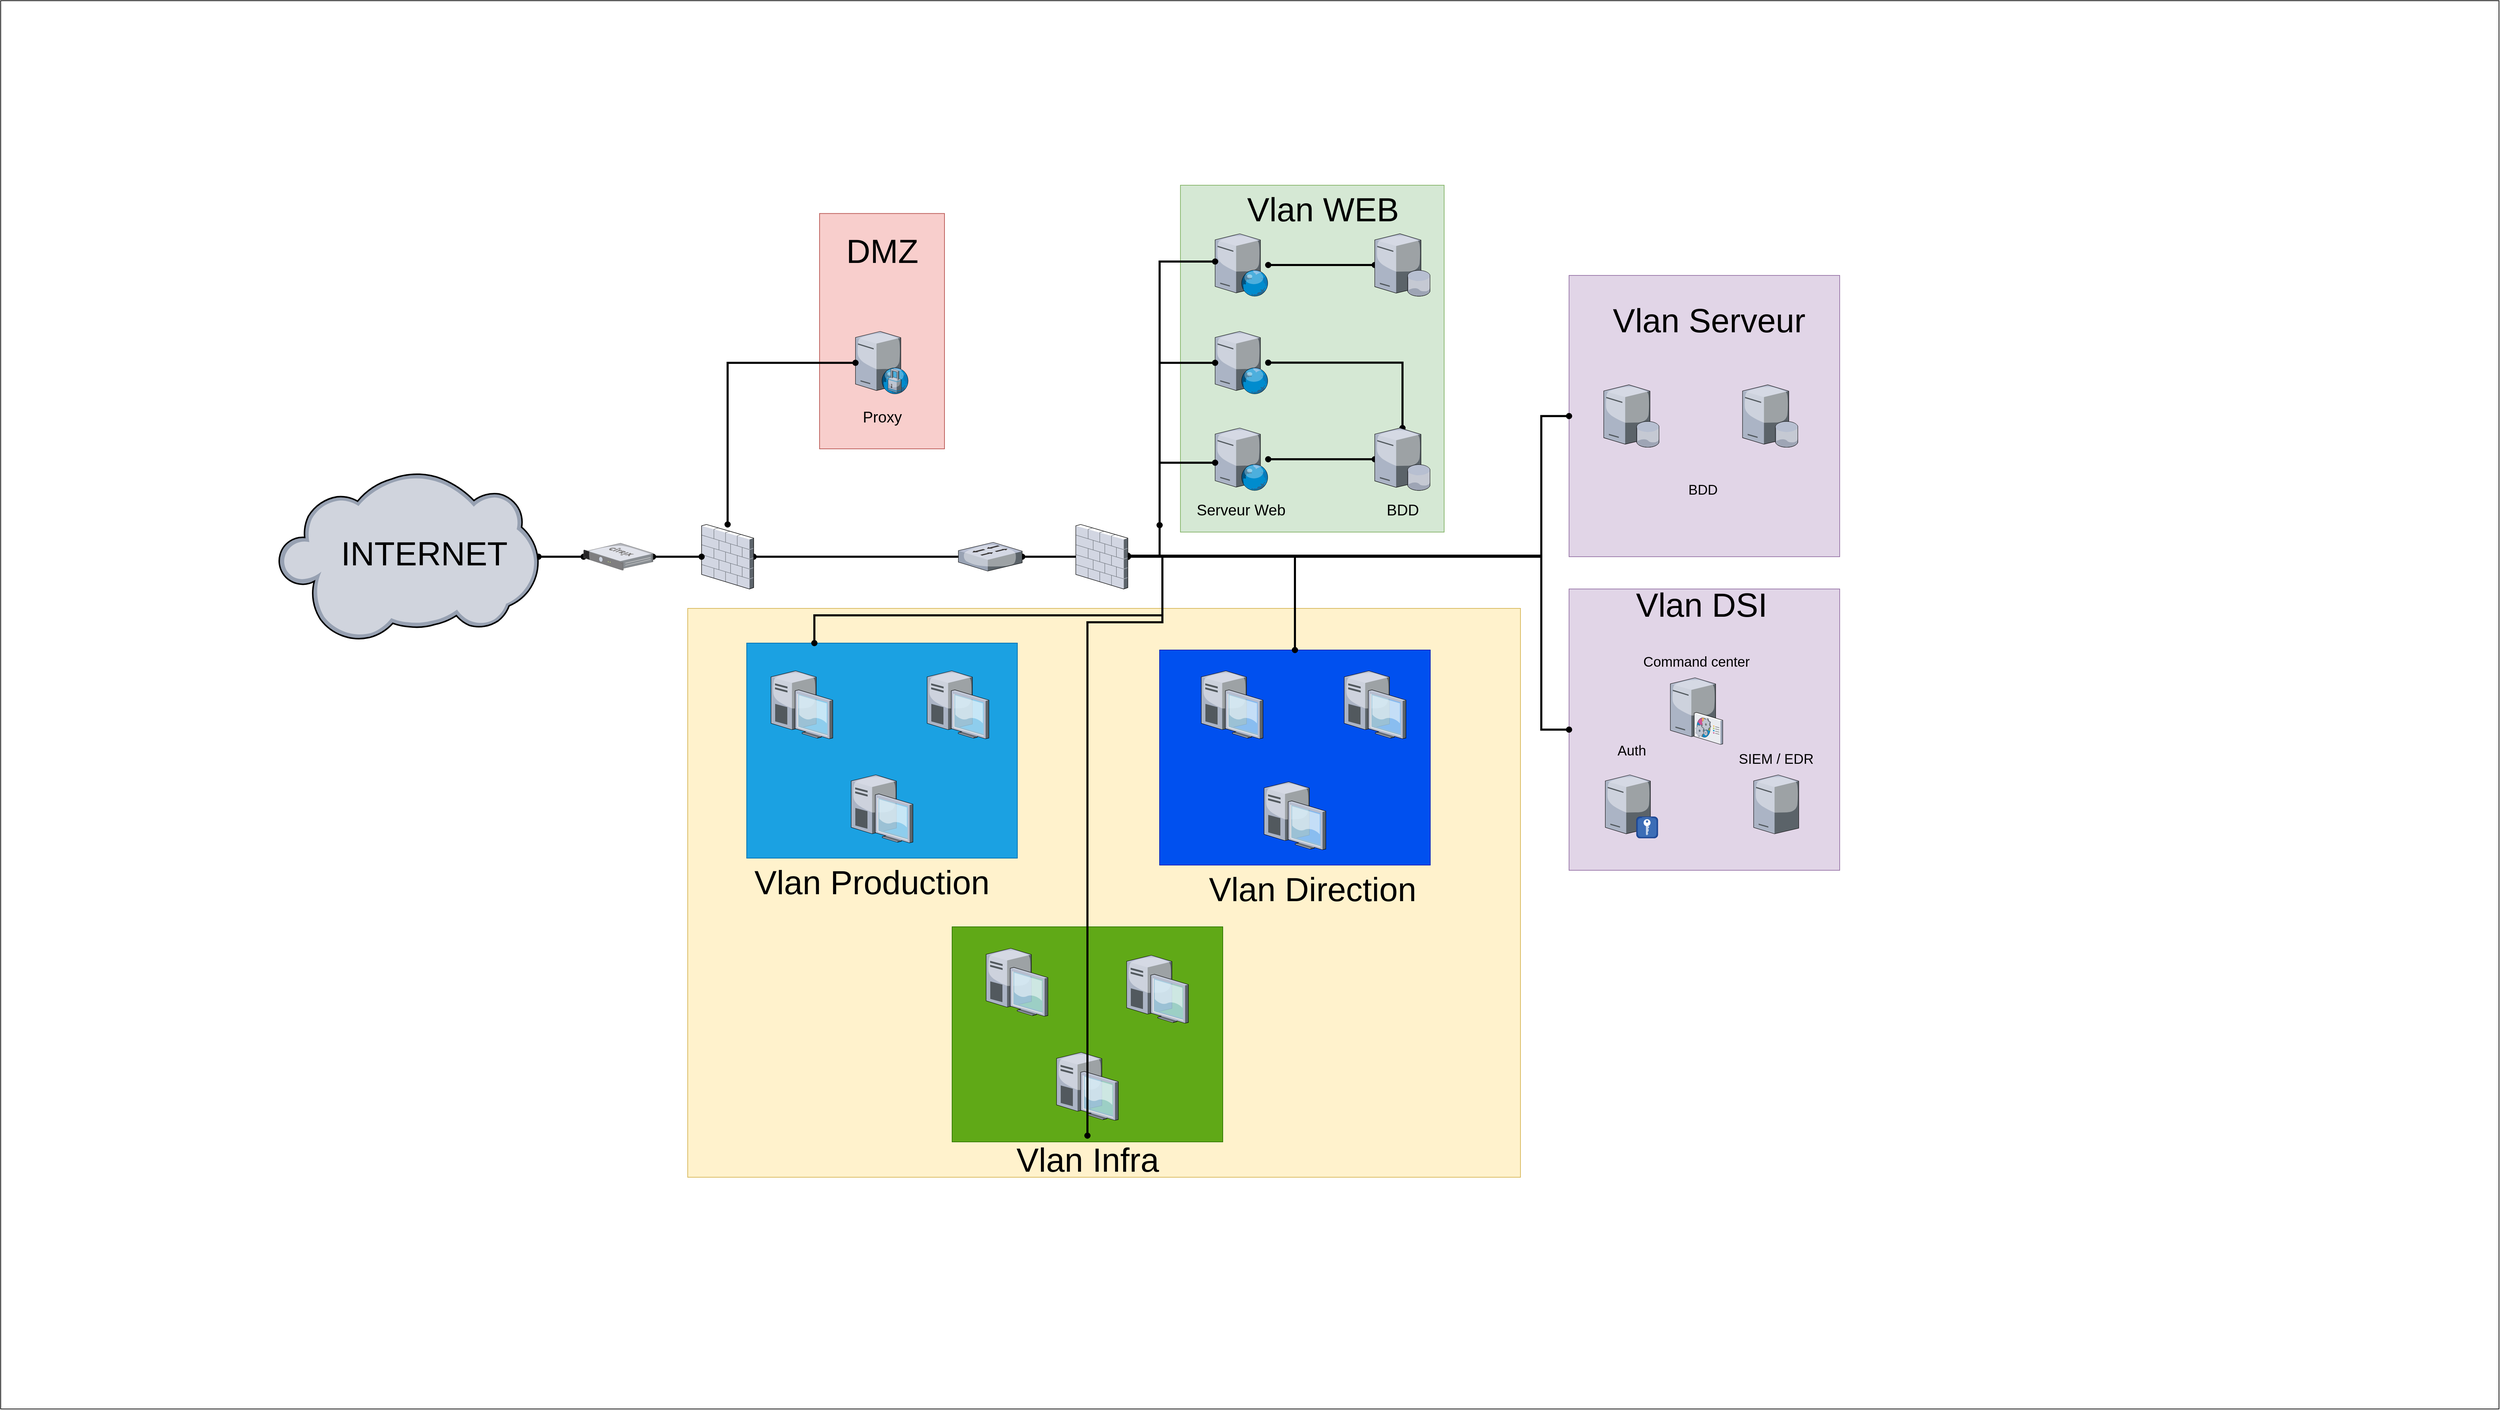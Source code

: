 <mxfile version="27.1.4">
  <diagram name="Page-1" id="e3a06f82-3646-2815-327d-82caf3d4e204">
    <mxGraphModel dx="4897.5" dy="2983" grid="1" gridSize="10" guides="1" tooltips="1" connect="1" arrows="1" fold="1" page="1" pageScale="1.5" pageWidth="1169" pageHeight="826" background="none" math="0" shadow="0">
      <root>
        <mxCell id="0" style=";html=1;" />
        <mxCell id="1" style=";html=1;" parent="0" />
        <mxCell id="G7mKwoqyibiptU6a-YLv-89" value="" style="rounded=0;whiteSpace=wrap;html=1;" parent="1" vertex="1">
          <mxGeometry x="-710" y="-96" width="3600" height="2030" as="geometry" />
        </mxCell>
        <mxCell id="MnIyceNtv9o4QYr7KaTe-1" value="" style="rounded=0;whiteSpace=wrap;html=1;fillColor=#e1d5e7;strokeColor=#9673a6;" parent="1" vertex="1">
          <mxGeometry x="1550" y="752" width="390" height="405.5" as="geometry" />
        </mxCell>
        <mxCell id="G7mKwoqyibiptU6a-YLv-54" value="" style="rounded=0;whiteSpace=wrap;html=1;fillColor=#fff2cc;strokeColor=#d6b656;" parent="1" vertex="1">
          <mxGeometry x="280" y="780" width="1200" height="820" as="geometry" />
        </mxCell>
        <mxCell id="G7mKwoqyibiptU6a-YLv-22" value="" style="rounded=0;whiteSpace=wrap;html=1;fillColor=#d5e8d4;strokeColor=#82b366;" parent="1" vertex="1">
          <mxGeometry x="990" y="170" width="380" height="500" as="geometry" />
        </mxCell>
        <mxCell id="G7mKwoqyibiptU6a-YLv-2" value="" style="rounded=0;whiteSpace=wrap;html=1;fillColor=#f8cecc;strokeColor=#b85450;" parent="1" vertex="1">
          <mxGeometry x="470" y="210.75" width="180" height="339.25" as="geometry" />
        </mxCell>
        <mxCell id="G7mKwoqyibiptU6a-YLv-3" value="DMZ" style="text;html=1;align=center;verticalAlign=middle;resizable=0;points=[];autosize=1;strokeColor=none;fillColor=none;fontSize=48;" parent="1" vertex="1">
          <mxGeometry x="495" y="230" width="130" height="70" as="geometry" />
        </mxCell>
        <mxCell id="G7mKwoqyibiptU6a-YLv-5" value="" style="verticalLabelPosition=bottom;sketch=0;aspect=fixed;html=1;verticalAlign=top;strokeColor=none;align=center;outlineConnect=0;shape=mxgraph.citrix.proxy_server;" parent="1" vertex="1">
          <mxGeometry x="521.75" y="380.75" width="76.5" height="90" as="geometry" />
        </mxCell>
        <mxCell id="G7mKwoqyibiptU6a-YLv-19" style="edgeStyle=orthogonalEdgeStyle;rounded=0;orthogonalLoop=1;jettySize=auto;html=1;strokeWidth=3;startArrow=oval;startFill=1;endArrow=oval;endFill=1;" parent="1" source="G7mKwoqyibiptU6a-YLv-6" target="G7mKwoqyibiptU6a-YLv-10" edge="1">
          <mxGeometry relative="1" as="geometry" />
        </mxCell>
        <mxCell id="G7mKwoqyibiptU6a-YLv-6" value="" style="verticalLabelPosition=bottom;sketch=0;aspect=fixed;html=1;verticalAlign=top;strokeColor=none;align=center;outlineConnect=0;shape=mxgraph.citrix.web_server;" parent="1" vertex="1">
          <mxGeometry x="1040" y="240" width="76.5" height="90" as="geometry" />
        </mxCell>
        <mxCell id="G7mKwoqyibiptU6a-YLv-20" style="edgeStyle=orthogonalEdgeStyle;rounded=0;orthogonalLoop=1;jettySize=auto;html=1;strokeWidth=3;startArrow=oval;startFill=1;endArrow=oval;endFill=1;" parent="1" source="G7mKwoqyibiptU6a-YLv-7" target="G7mKwoqyibiptU6a-YLv-12" edge="1">
          <mxGeometry relative="1" as="geometry" />
        </mxCell>
        <mxCell id="G7mKwoqyibiptU6a-YLv-7" value="" style="verticalLabelPosition=bottom;sketch=0;aspect=fixed;html=1;verticalAlign=top;strokeColor=none;align=center;outlineConnect=0;shape=mxgraph.citrix.web_server;" parent="1" vertex="1">
          <mxGeometry x="1040" y="380.75" width="76.5" height="90" as="geometry" />
        </mxCell>
        <mxCell id="G7mKwoqyibiptU6a-YLv-21" style="edgeStyle=orthogonalEdgeStyle;rounded=0;orthogonalLoop=1;jettySize=auto;html=1;strokeWidth=3;startArrow=oval;startFill=1;endArrow=oval;endFill=1;" parent="1" source="G7mKwoqyibiptU6a-YLv-8" target="G7mKwoqyibiptU6a-YLv-12" edge="1">
          <mxGeometry relative="1" as="geometry" />
        </mxCell>
        <mxCell id="G7mKwoqyibiptU6a-YLv-8" value="" style="verticalLabelPosition=bottom;sketch=0;aspect=fixed;html=1;verticalAlign=top;strokeColor=none;align=center;outlineConnect=0;shape=mxgraph.citrix.web_server;" parent="1" vertex="1">
          <mxGeometry x="1040" y="520" width="76.5" height="90" as="geometry" />
        </mxCell>
        <mxCell id="G7mKwoqyibiptU6a-YLv-16" style="edgeStyle=orthogonalEdgeStyle;rounded=0;orthogonalLoop=1;jettySize=auto;html=1;strokeWidth=3;startArrow=oval;startFill=1;endArrow=oval;endFill=1;" parent="1" source="G7mKwoqyibiptU6a-YLv-69" target="G7mKwoqyibiptU6a-YLv-7" edge="1">
          <mxGeometry relative="1" as="geometry">
            <mxPoint x="902" y="425.762" as="sourcePoint" />
            <Array as="points">
              <mxPoint x="960" y="426" />
            </Array>
          </mxGeometry>
        </mxCell>
        <mxCell id="G7mKwoqyibiptU6a-YLv-17" style="edgeStyle=orthogonalEdgeStyle;rounded=0;orthogonalLoop=1;jettySize=auto;html=1;strokeWidth=3;startArrow=oval;startFill=1;endArrow=oval;endFill=1;" parent="1" source="G7mKwoqyibiptU6a-YLv-69" target="G7mKwoqyibiptU6a-YLv-6" edge="1">
          <mxGeometry relative="1" as="geometry">
            <mxPoint x="856.048" y="405" as="sourcePoint" />
            <Array as="points">
              <mxPoint x="960" y="280" />
            </Array>
          </mxGeometry>
        </mxCell>
        <mxCell id="G7mKwoqyibiptU6a-YLv-18" style="edgeStyle=orthogonalEdgeStyle;rounded=0;orthogonalLoop=1;jettySize=auto;html=1;strokeWidth=3;startArrow=oval;startFill=1;endArrow=oval;endFill=1;" parent="1" target="G7mKwoqyibiptU6a-YLv-8" edge="1">
          <mxGeometry relative="1" as="geometry">
            <mxPoint x="960" y="660" as="sourcePoint" />
            <Array as="points">
              <mxPoint x="960" y="570" />
            </Array>
          </mxGeometry>
        </mxCell>
        <mxCell id="G7mKwoqyibiptU6a-YLv-10" value="" style="verticalLabelPosition=bottom;sketch=0;aspect=fixed;html=1;verticalAlign=top;strokeColor=none;align=center;outlineConnect=0;shape=mxgraph.citrix.database_server;" parent="1" vertex="1">
          <mxGeometry x="1270" y="240" width="80" height="90" as="geometry" />
        </mxCell>
        <mxCell id="G7mKwoqyibiptU6a-YLv-12" value="" style="verticalLabelPosition=bottom;sketch=0;aspect=fixed;html=1;verticalAlign=top;strokeColor=none;align=center;outlineConnect=0;shape=mxgraph.citrix.database_server;" parent="1" vertex="1">
          <mxGeometry x="1270" y="520" width="80" height="90" as="geometry" />
        </mxCell>
        <mxCell id="G7mKwoqyibiptU6a-YLv-23" value="Vlan WEB" style="text;html=1;align=center;verticalAlign=middle;resizable=0;points=[];autosize=1;strokeColor=none;fillColor=none;fontSize=48;" parent="1" vertex="1">
          <mxGeometry x="1075" y="170" width="240" height="70" as="geometry" />
        </mxCell>
        <mxCell id="G7mKwoqyibiptU6a-YLv-24" value="Proxy" style="text;html=1;align=center;verticalAlign=middle;resizable=0;points=[];autosize=1;strokeColor=none;fillColor=none;fontSize=22;" parent="1" vertex="1">
          <mxGeometry x="520" y="485" width="80" height="40" as="geometry" />
        </mxCell>
        <mxCell id="G7mKwoqyibiptU6a-YLv-25" value="BDD" style="text;html=1;align=center;verticalAlign=middle;resizable=0;points=[];autosize=1;strokeColor=none;fillColor=none;fontSize=22;" parent="1" vertex="1">
          <mxGeometry x="1275" y="619" width="70" height="40" as="geometry" />
        </mxCell>
        <mxCell id="G7mKwoqyibiptU6a-YLv-26" value="Serveur Web" style="text;html=1;align=center;verticalAlign=middle;resizable=0;points=[];autosize=1;strokeColor=none;fillColor=none;fontSize=22;" parent="1" vertex="1">
          <mxGeometry x="1001.5" y="619" width="150" height="40" as="geometry" />
        </mxCell>
        <mxCell id="G7mKwoqyibiptU6a-YLv-28" style="edgeStyle=orthogonalEdgeStyle;rounded=0;orthogonalLoop=1;jettySize=auto;html=1;startArrow=oval;startFill=1;endArrow=oval;endFill=1;strokeWidth=3;" parent="1" source="G7mKwoqyibiptU6a-YLv-27" target="G7mKwoqyibiptU6a-YLv-5" edge="1">
          <mxGeometry relative="1" as="geometry">
            <Array as="points">
              <mxPoint x="338" y="426" />
            </Array>
          </mxGeometry>
        </mxCell>
        <mxCell id="G7mKwoqyibiptU6a-YLv-36" style="edgeStyle=orthogonalEdgeStyle;rounded=0;orthogonalLoop=1;jettySize=auto;html=1;startArrow=oval;startFill=1;endArrow=oval;endFill=1;strokeWidth=3;" parent="1" source="G7mKwoqyibiptU6a-YLv-27" target="G7mKwoqyibiptU6a-YLv-30" edge="1">
          <mxGeometry relative="1" as="geometry">
            <Array as="points">
              <mxPoint x="856" y="706" />
            </Array>
          </mxGeometry>
        </mxCell>
        <mxCell id="G7mKwoqyibiptU6a-YLv-27" value="" style="verticalLabelPosition=bottom;sketch=0;aspect=fixed;html=1;verticalAlign=top;strokeColor=none;align=center;outlineConnect=0;shape=mxgraph.citrix.firewall;" parent="1" vertex="1">
          <mxGeometry x="300" y="659" width="75" height="93" as="geometry" />
        </mxCell>
        <mxCell id="G7mKwoqyibiptU6a-YLv-50" style="edgeStyle=orthogonalEdgeStyle;rounded=0;orthogonalLoop=1;jettySize=auto;html=1;strokeWidth=3;startArrow=oval;startFill=1;endArrow=oval;endFill=1;" parent="1" source="G7mKwoqyibiptU6a-YLv-29" target="G7mKwoqyibiptU6a-YLv-27" edge="1">
          <mxGeometry relative="1" as="geometry" />
        </mxCell>
        <mxCell id="G7mKwoqyibiptU6a-YLv-88" style="edgeStyle=orthogonalEdgeStyle;rounded=0;orthogonalLoop=1;jettySize=auto;html=1;startArrow=oval;startFill=1;endArrow=oval;endFill=1;strokeWidth=3;" parent="1" source="G7mKwoqyibiptU6a-YLv-29" target="G7mKwoqyibiptU6a-YLv-86" edge="1">
          <mxGeometry relative="1" as="geometry" />
        </mxCell>
        <mxCell id="G7mKwoqyibiptU6a-YLv-29" value="" style="verticalLabelPosition=bottom;sketch=0;aspect=fixed;html=1;verticalAlign=top;strokeColor=none;align=center;outlineConnect=0;shape=mxgraph.citrix.netscaler_gateway;" parent="1" vertex="1">
          <mxGeometry x="130" y="686" width="100" height="39" as="geometry" />
        </mxCell>
        <mxCell id="G7mKwoqyibiptU6a-YLv-30" value="" style="verticalLabelPosition=bottom;sketch=0;aspect=fixed;html=1;verticalAlign=top;strokeColor=none;align=center;outlineConnect=0;shape=mxgraph.citrix.switch;" parent="1" vertex="1">
          <mxGeometry x="670" y="684.75" width="92" height="41.5" as="geometry" />
        </mxCell>
        <mxCell id="G7mKwoqyibiptU6a-YLv-33" value="" style="rounded=0;whiteSpace=wrap;html=1;fillColor=#1ba1e2;fontColor=#ffffff;strokeColor=#006EAF;" parent="1" vertex="1">
          <mxGeometry x="365" y="830" width="390" height="310" as="geometry" />
        </mxCell>
        <mxCell id="G7mKwoqyibiptU6a-YLv-34" value="" style="rounded=0;whiteSpace=wrap;html=1;fillColor=#0050ef;fontColor=#ffffff;strokeColor=#001DBC;" parent="1" vertex="1">
          <mxGeometry x="960" y="840" width="390" height="310" as="geometry" />
        </mxCell>
        <mxCell id="G7mKwoqyibiptU6a-YLv-35" value="" style="rounded=0;whiteSpace=wrap;html=1;fillColor=#60a917;fontColor=#ffffff;strokeColor=#2D7600;" parent="1" vertex="1">
          <mxGeometry x="661" y="1239" width="390" height="310" as="geometry" />
        </mxCell>
        <mxCell id="G7mKwoqyibiptU6a-YLv-40" value="" style="verticalLabelPosition=bottom;sketch=0;aspect=fixed;html=1;verticalAlign=top;strokeColor=none;align=center;outlineConnect=0;shape=mxgraph.citrix.desktop;" parent="1" vertex="1">
          <mxGeometry x="400" y="870" width="89" height="98" as="geometry" />
        </mxCell>
        <mxCell id="G7mKwoqyibiptU6a-YLv-42" value="" style="verticalLabelPosition=bottom;sketch=0;aspect=fixed;html=1;verticalAlign=top;strokeColor=none;align=center;outlineConnect=0;shape=mxgraph.citrix.desktop;" parent="1" vertex="1">
          <mxGeometry x="1110.5" y="1030" width="89" height="98" as="geometry" />
        </mxCell>
        <mxCell id="G7mKwoqyibiptU6a-YLv-43" value="" style="verticalLabelPosition=bottom;sketch=0;aspect=fixed;html=1;verticalAlign=top;strokeColor=none;align=center;outlineConnect=0;shape=mxgraph.citrix.desktop;" parent="1" vertex="1">
          <mxGeometry x="1226" y="870" width="89" height="98" as="geometry" />
        </mxCell>
        <mxCell id="G7mKwoqyibiptU6a-YLv-44" value="" style="verticalLabelPosition=bottom;sketch=0;aspect=fixed;html=1;verticalAlign=top;strokeColor=none;align=center;outlineConnect=0;shape=mxgraph.citrix.desktop;" parent="1" vertex="1">
          <mxGeometry x="1020" y="870" width="89" height="98" as="geometry" />
        </mxCell>
        <mxCell id="G7mKwoqyibiptU6a-YLv-45" value="" style="verticalLabelPosition=bottom;sketch=0;aspect=fixed;html=1;verticalAlign=top;strokeColor=none;align=center;outlineConnect=0;shape=mxgraph.citrix.desktop;" parent="1" vertex="1">
          <mxGeometry x="515.5" y="1020" width="89" height="98" as="geometry" />
        </mxCell>
        <mxCell id="G7mKwoqyibiptU6a-YLv-46" value="" style="verticalLabelPosition=bottom;sketch=0;aspect=fixed;html=1;verticalAlign=top;strokeColor=none;align=center;outlineConnect=0;shape=mxgraph.citrix.desktop;" parent="1" vertex="1">
          <mxGeometry x="625" y="870" width="89" height="98" as="geometry" />
        </mxCell>
        <mxCell id="G7mKwoqyibiptU6a-YLv-47" value="" style="verticalLabelPosition=bottom;sketch=0;aspect=fixed;html=1;verticalAlign=top;strokeColor=none;align=center;outlineConnect=0;shape=mxgraph.citrix.desktop;" parent="1" vertex="1">
          <mxGeometry x="811.5" y="1420" width="89" height="98" as="geometry" />
        </mxCell>
        <mxCell id="G7mKwoqyibiptU6a-YLv-48" value="" style="verticalLabelPosition=bottom;sketch=0;aspect=fixed;html=1;verticalAlign=top;strokeColor=none;align=center;outlineConnect=0;shape=mxgraph.citrix.desktop;" parent="1" vertex="1">
          <mxGeometry x="912.5" y="1280" width="89" height="98" as="geometry" />
        </mxCell>
        <mxCell id="G7mKwoqyibiptU6a-YLv-49" value="" style="verticalLabelPosition=bottom;sketch=0;aspect=fixed;html=1;verticalAlign=top;strokeColor=none;align=center;outlineConnect=0;shape=mxgraph.citrix.desktop;" parent="1" vertex="1">
          <mxGeometry x="710" y="1270" width="89" height="98" as="geometry" />
        </mxCell>
        <mxCell id="G7mKwoqyibiptU6a-YLv-51" value="&lt;font style=&quot;font-size: 48px;&quot;&gt;Vlan Production&lt;/font&gt;" style="text;html=1;align=center;verticalAlign=middle;resizable=0;points=[];autosize=1;strokeColor=none;fillColor=none;" parent="1" vertex="1">
          <mxGeometry x="365" y="1140" width="360" height="70" as="geometry" />
        </mxCell>
        <mxCell id="G7mKwoqyibiptU6a-YLv-52" value="&lt;font&gt;Vlan Infra&lt;/font&gt;" style="text;html=1;align=center;verticalAlign=middle;resizable=0;points=[];autosize=1;strokeColor=none;fillColor=none;fontSize=48;" parent="1" vertex="1">
          <mxGeometry x="741" y="1540" width="230" height="70" as="geometry" />
        </mxCell>
        <mxCell id="G7mKwoqyibiptU6a-YLv-53" value="&lt;font style=&quot;font-size: 48px;&quot;&gt;Vlan Direction&lt;/font&gt;" style="text;html=1;align=center;verticalAlign=middle;resizable=0;points=[];autosize=1;strokeColor=none;fillColor=none;" parent="1" vertex="1">
          <mxGeometry x="1020" y="1150" width="320" height="70" as="geometry" />
        </mxCell>
        <mxCell id="G7mKwoqyibiptU6a-YLv-55" value="" style="rounded=0;whiteSpace=wrap;html=1;fillColor=#e1d5e7;strokeColor=#9673a6;" parent="1" vertex="1">
          <mxGeometry x="1550" y="300" width="390" height="405.5" as="geometry" />
        </mxCell>
        <mxCell id="G7mKwoqyibiptU6a-YLv-56" value="" style="verticalLabelPosition=bottom;sketch=0;aspect=fixed;html=1;verticalAlign=top;strokeColor=none;align=center;outlineConnect=0;shape=mxgraph.citrix.database_server;" parent="1" vertex="1">
          <mxGeometry x="1800" y="457.75" width="80" height="90" as="geometry" />
        </mxCell>
        <mxCell id="G7mKwoqyibiptU6a-YLv-57" value="" style="verticalLabelPosition=bottom;sketch=0;aspect=fixed;html=1;verticalAlign=top;strokeColor=none;align=center;outlineConnect=0;shape=mxgraph.citrix.database_server;" parent="1" vertex="1">
          <mxGeometry x="1600" y="457.75" width="80" height="90" as="geometry" />
        </mxCell>
        <mxCell id="G7mKwoqyibiptU6a-YLv-61" value="" style="verticalLabelPosition=bottom;sketch=0;aspect=fixed;html=1;verticalAlign=top;strokeColor=none;align=center;outlineConnect=0;shape=mxgraph.citrix.radius_server;" parent="1" vertex="1">
          <mxGeometry x="1602.25" y="1020" width="75.5" height="91" as="geometry" />
        </mxCell>
        <mxCell id="G7mKwoqyibiptU6a-YLv-76" style="edgeStyle=orthogonalEdgeStyle;rounded=0;orthogonalLoop=1;jettySize=auto;html=1;entryX=0.25;entryY=0;entryDx=0;entryDy=0;startArrow=oval;startFill=1;endArrow=oval;endFill=1;strokeWidth=3;" parent="1" source="G7mKwoqyibiptU6a-YLv-69" target="G7mKwoqyibiptU6a-YLv-33" edge="1">
          <mxGeometry relative="1" as="geometry">
            <Array as="points">
              <mxPoint x="964" y="790" />
              <mxPoint x="463" y="790" />
            </Array>
          </mxGeometry>
        </mxCell>
        <mxCell id="G7mKwoqyibiptU6a-YLv-77" style="edgeStyle=orthogonalEdgeStyle;rounded=0;orthogonalLoop=1;jettySize=auto;html=1;entryX=0.5;entryY=0;entryDx=0;entryDy=0;startArrow=oval;startFill=1;endArrow=oval;endFill=1;strokeWidth=3;" parent="1" source="G7mKwoqyibiptU6a-YLv-69" target="G7mKwoqyibiptU6a-YLv-34" edge="1">
          <mxGeometry relative="1" as="geometry">
            <mxPoint x="1140" y="750" as="targetPoint" />
          </mxGeometry>
        </mxCell>
        <mxCell id="G7mKwoqyibiptU6a-YLv-78" style="edgeStyle=orthogonalEdgeStyle;rounded=0;orthogonalLoop=1;jettySize=auto;html=1;startArrow=oval;startFill=1;endArrow=oval;endFill=1;strokeWidth=3;" parent="1" source="G7mKwoqyibiptU6a-YLv-69" target="G7mKwoqyibiptU6a-YLv-52" edge="1">
          <mxGeometry relative="1" as="geometry">
            <Array as="points">
              <mxPoint x="964" y="800" />
              <mxPoint x="856" y="800" />
            </Array>
          </mxGeometry>
        </mxCell>
        <mxCell id="G7mKwoqyibiptU6a-YLv-81" value="&lt;font&gt;Vlan Serveur&amp;nbsp;&lt;/font&gt;" style="text;html=1;align=center;verticalAlign=middle;resizable=0;points=[];autosize=1;strokeColor=none;fillColor=none;fontSize=48;" parent="1" vertex="1">
          <mxGeometry x="1602.75" y="330" width="310" height="70" as="geometry" />
        </mxCell>
        <mxCell id="G7mKwoqyibiptU6a-YLv-82" value="&lt;font style=&quot;font-size: 20px;&quot;&gt;Auth&lt;/font&gt;" style="text;html=1;align=center;verticalAlign=middle;resizable=0;points=[];autosize=1;strokeColor=none;fillColor=none;fontSize=48;" parent="1" vertex="1">
          <mxGeometry x="1610" y="940" width="60" height="70" as="geometry" />
        </mxCell>
        <mxCell id="G7mKwoqyibiptU6a-YLv-84" style="edgeStyle=orthogonalEdgeStyle;rounded=0;orthogonalLoop=1;jettySize=auto;html=1;startArrow=oval;startFill=1;endArrow=oval;endFill=1;strokeWidth=3;entryX=0;entryY=0.5;entryDx=0;entryDy=0;" parent="1" source="G7mKwoqyibiptU6a-YLv-69" target="G7mKwoqyibiptU6a-YLv-55" edge="1">
          <mxGeometry relative="1" as="geometry">
            <mxPoint x="940" y="705.5" as="sourcePoint" />
            <mxPoint x="1488.5" y="503.85" as="targetPoint" />
            <Array as="points">
              <mxPoint x="1510" y="706" />
              <mxPoint x="1510" y="503" />
            </Array>
          </mxGeometry>
        </mxCell>
        <mxCell id="MnIyceNtv9o4QYr7KaTe-7" style="edgeStyle=orthogonalEdgeStyle;rounded=0;orthogonalLoop=1;jettySize=auto;html=1;entryX=0;entryY=0.5;entryDx=0;entryDy=0;startArrow=oval;startFill=1;endArrow=oval;endFill=1;strokeWidth=3;" parent="1" source="G7mKwoqyibiptU6a-YLv-69" target="MnIyceNtv9o4QYr7KaTe-1" edge="1">
          <mxGeometry relative="1" as="geometry">
            <Array as="points">
              <mxPoint x="1510" y="704" />
              <mxPoint x="1510" y="955" />
            </Array>
          </mxGeometry>
        </mxCell>
        <mxCell id="G7mKwoqyibiptU6a-YLv-69" value="" style="verticalLabelPosition=bottom;sketch=0;aspect=fixed;html=1;verticalAlign=top;strokeColor=none;align=center;outlineConnect=0;shape=mxgraph.citrix.firewall;" parent="1" vertex="1">
          <mxGeometry x="839.25" y="659" width="75" height="93" as="geometry" />
        </mxCell>
        <mxCell id="G7mKwoqyibiptU6a-YLv-85" value="&lt;span style=&quot;color: rgb(0, 0, 0); font-family: Helvetica; font-style: normal; font-variant-ligatures: normal; font-variant-caps: normal; font-weight: 400; letter-spacing: normal; orphans: 2; text-align: center; text-indent: 0px; text-transform: none; widows: 2; word-spacing: 0px; -webkit-text-stroke-width: 0px; white-space: nowrap; text-decoration-thickness: initial; text-decoration-style: initial; text-decoration-color: initial; float: none; display: inline !important;&quot;&gt;&lt;font style=&quot;font-size: 20px;&quot;&gt;BDD&amp;nbsp;&lt;/font&gt;&lt;/span&gt;" style="text;whiteSpace=wrap;html=1;" parent="1" vertex="1">
          <mxGeometry x="1720" y="590" width="50" height="38" as="geometry" />
        </mxCell>
        <mxCell id="G7mKwoqyibiptU6a-YLv-86" value="" style="verticalLabelPosition=bottom;sketch=0;aspect=fixed;html=1;verticalAlign=top;strokeColor=none;align=center;outlineConnect=0;shape=mxgraph.citrix.cloud;" parent="1" vertex="1">
          <mxGeometry x="-310" y="583.13" width="375" height="244.74" as="geometry" />
        </mxCell>
        <mxCell id="G7mKwoqyibiptU6a-YLv-87" value="INTERNET" style="text;html=1;align=center;verticalAlign=middle;resizable=0;points=[];autosize=1;strokeColor=none;fillColor=none;fontSize=48;" parent="1" vertex="1">
          <mxGeometry x="-230" y="666" width="260" height="70" as="geometry" />
        </mxCell>
        <mxCell id="MnIyceNtv9o4QYr7KaTe-2" value="" style="verticalLabelPosition=bottom;sketch=0;aspect=fixed;html=1;verticalAlign=top;strokeColor=none;align=center;outlineConnect=0;shape=mxgraph.citrix.command_center;" parent="1" vertex="1">
          <mxGeometry x="1696" y="880" width="75.5" height="96" as="geometry" />
        </mxCell>
        <mxCell id="MnIyceNtv9o4QYr7KaTe-3" value="" style="verticalLabelPosition=bottom;sketch=0;aspect=fixed;html=1;verticalAlign=top;strokeColor=none;align=center;outlineConnect=0;shape=mxgraph.citrix.license_server;" parent="1" vertex="1">
          <mxGeometry x="1816" y="1020" width="65" height="85" as="geometry" />
        </mxCell>
        <mxCell id="MnIyceNtv9o4QYr7KaTe-4" value="&amp;nbsp;Vlan DSI" style="text;html=1;align=center;verticalAlign=middle;resizable=0;points=[];autosize=1;strokeColor=none;fillColor=none;fontSize=48;" parent="1" vertex="1">
          <mxGeometry x="1618.75" y="740" width="230" height="70" as="geometry" />
        </mxCell>
        <mxCell id="MnIyceNtv9o4QYr7KaTe-5" value="Command center" style="text;align=center;verticalAlign=middle;resizable=0;points=[];autosize=1;strokeColor=none;fillColor=none;fontSize=20;" parent="1" vertex="1">
          <mxGeometry x="1643.75" y="835" width="180" height="40" as="geometry" />
        </mxCell>
        <mxCell id="MnIyceNtv9o4QYr7KaTe-6" value="SIEM / EDR" style="text;align=center;verticalAlign=middle;resizable=0;points=[];autosize=1;strokeColor=none;fillColor=none;fontSize=20;" parent="1" vertex="1">
          <mxGeometry x="1783.5" y="975" width="130" height="40" as="geometry" />
        </mxCell>
      </root>
    </mxGraphModel>
  </diagram>
</mxfile>
